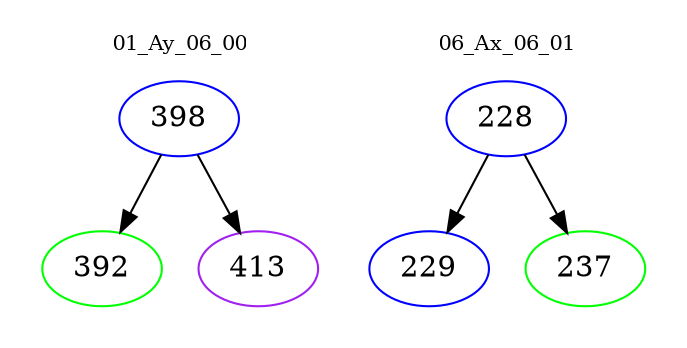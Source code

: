 digraph{
subgraph cluster_0 {
color = white
label = "01_Ay_06_00";
fontsize=10;
T0_398 [label="398", color="blue"]
T0_398 -> T0_392 [color="black"]
T0_392 [label="392", color="green"]
T0_398 -> T0_413 [color="black"]
T0_413 [label="413", color="purple"]
}
subgraph cluster_1 {
color = white
label = "06_Ax_06_01";
fontsize=10;
T1_228 [label="228", color="blue"]
T1_228 -> T1_229 [color="black"]
T1_229 [label="229", color="blue"]
T1_228 -> T1_237 [color="black"]
T1_237 [label="237", color="green"]
}
}
